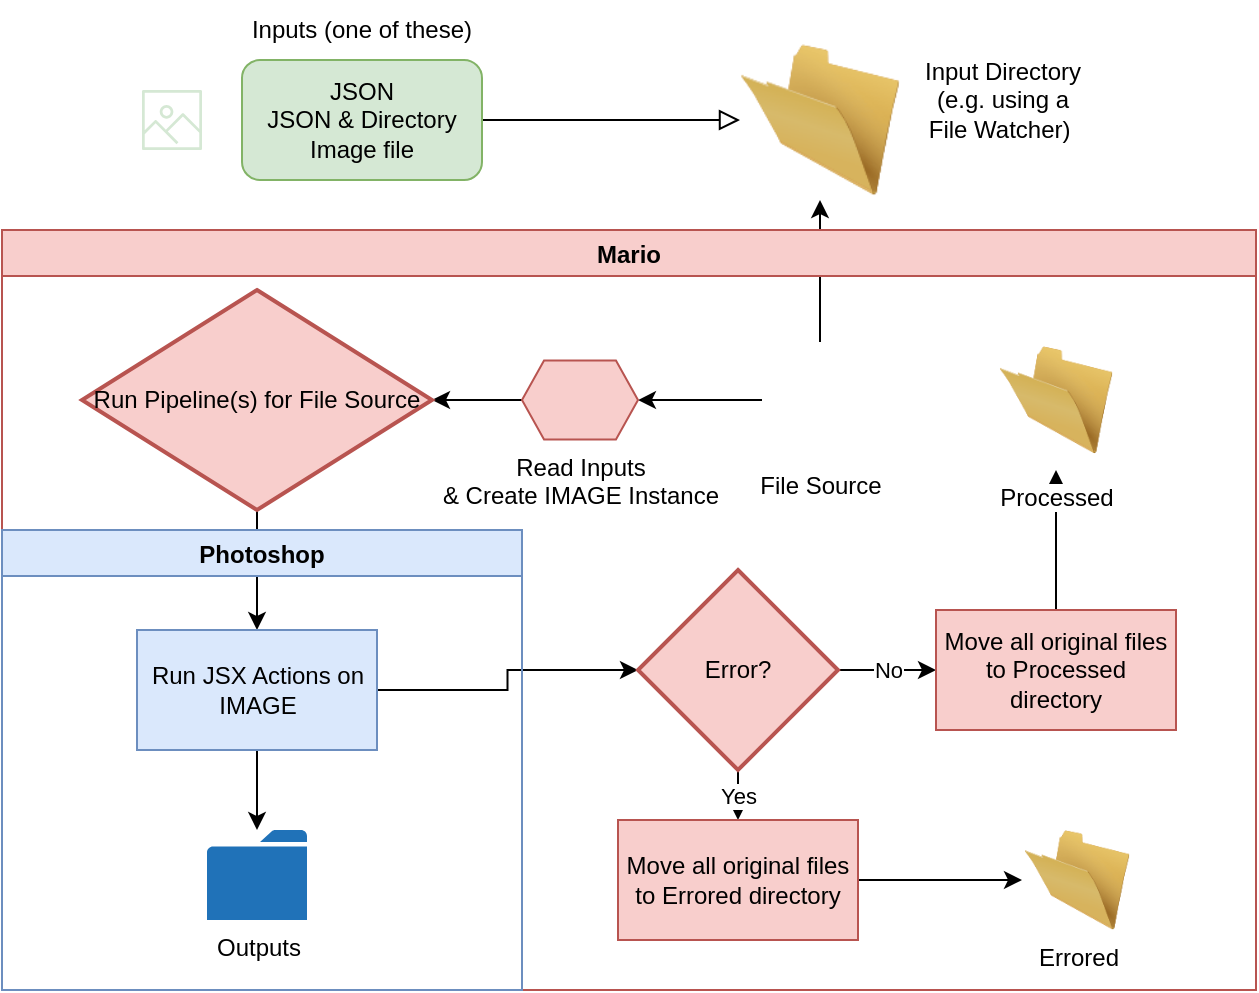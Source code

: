 <mxfile version="13.6.2" type="device"><diagram id="C5RBs43oDa-KdzZeNtuy" name="Page-1"><mxGraphModel dx="1127" dy="522" grid="1" gridSize="10" guides="1" tooltips="1" connect="1" arrows="1" fold="1" page="1" pageScale="1" pageWidth="827" pageHeight="1169" math="0" shadow="0"><root><mxCell id="WIyWlLk6GJQsqaUBKTNV-0"/><mxCell id="WIyWlLk6GJQsqaUBKTNV-1" parent="WIyWlLk6GJQsqaUBKTNV-0"/><mxCell id="WIyWlLk6GJQsqaUBKTNV-2" value="" style="rounded=0;html=1;jettySize=auto;orthogonalLoop=1;fontSize=11;endArrow=block;endFill=0;endSize=8;strokeWidth=1;shadow=0;labelBackgroundColor=none;edgeStyle=orthogonalEdgeStyle;entryX=0;entryY=0.5;entryDx=0;entryDy=0;" parent="WIyWlLk6GJQsqaUBKTNV-1" source="WIyWlLk6GJQsqaUBKTNV-3" target="B9l8PpWG-eFMJfD_8feA-0" edge="1"><mxGeometry relative="1" as="geometry"/></mxCell><mxCell id="WIyWlLk6GJQsqaUBKTNV-3" value="JSON&lt;br&gt;JSON &amp;amp; Directory&lt;br&gt;Image file" style="rounded=1;whiteSpace=wrap;html=1;fontSize=12;glass=0;strokeWidth=1;shadow=0;fillColor=#d5e8d4;strokeColor=#82b366;" parent="WIyWlLk6GJQsqaUBKTNV-1" vertex="1"><mxGeometry x="220" y="45" width="120" height="60" as="geometry"/></mxCell><mxCell id="B9l8PpWG-eFMJfD_8feA-0" value="" style="image;html=1;labelBackgroundColor=#ffffff;image=img/lib/clip_art/general/Empty_Folder_128x128.png" parent="WIyWlLk6GJQsqaUBKTNV-1" vertex="1"><mxGeometry x="469" y="35" width="80" height="80" as="geometry"/></mxCell><mxCell id="B9l8PpWG-eFMJfD_8feA-4" value="" style="edgeStyle=orthogonalEdgeStyle;rounded=0;orthogonalLoop=1;jettySize=auto;html=1;" parent="WIyWlLk6GJQsqaUBKTNV-1" source="B9l8PpWG-eFMJfD_8feA-2" target="B9l8PpWG-eFMJfD_8feA-0" edge="1"><mxGeometry relative="1" as="geometry"/></mxCell><mxCell id="B9l8PpWG-eFMJfD_8feA-5" value="" style="outlineConnect=0;fillColor=#d5e8d4;strokeColor=#82b366;dashed=0;verticalLabelPosition=bottom;verticalAlign=top;align=center;html=1;fontSize=12;fontStyle=0;aspect=fixed;pointerEvents=1;shape=mxgraph.aws4.container_registry_image;" parent="WIyWlLk6GJQsqaUBKTNV-1" vertex="1"><mxGeometry x="170" y="60" width="30" height="30" as="geometry"/></mxCell><mxCell id="B9l8PpWG-eFMJfD_8feA-6" value="Mario" style="swimlane;fillColor=#f8cecc;strokeColor=#b85450;gradientColor=none;swimlaneFillColor=none;" parent="WIyWlLk6GJQsqaUBKTNV-1" vertex="1"><mxGeometry x="100" y="130" width="627" height="380" as="geometry"/></mxCell><mxCell id="B9l8PpWG-eFMJfD_8feA-8" value="" style="edgeStyle=orthogonalEdgeStyle;rounded=0;orthogonalLoop=1;jettySize=auto;html=1;" parent="B9l8PpWG-eFMJfD_8feA-6" source="B9l8PpWG-eFMJfD_8feA-2" target="B9l8PpWG-eFMJfD_8feA-7" edge="1"><mxGeometry relative="1" as="geometry"/></mxCell><mxCell id="B9l8PpWG-eFMJfD_8feA-2" value="File Source" style="shape=image;html=1;verticalAlign=top;verticalLabelPosition=bottom;labelBackgroundColor=#ffffff;imageAspect=0;aspect=fixed;image=https://cdn2.iconfinder.com/data/icons/pittogrammi/142/61-128.png;imageBackground=#ffffff;" parent="B9l8PpWG-eFMJfD_8feA-6" vertex="1"><mxGeometry x="380" y="56" width="58" height="58" as="geometry"/></mxCell><mxCell id="B9l8PpWG-eFMJfD_8feA-10" value="" style="edgeStyle=orthogonalEdgeStyle;rounded=0;orthogonalLoop=1;jettySize=auto;html=1;" parent="B9l8PpWG-eFMJfD_8feA-6" source="B9l8PpWG-eFMJfD_8feA-7" target="B9l8PpWG-eFMJfD_8feA-9" edge="1"><mxGeometry relative="1" as="geometry"/></mxCell><mxCell id="B9l8PpWG-eFMJfD_8feA-7" value="Read Inputs &lt;br&gt;&amp;amp; Create IMAGE Instance" style="verticalLabelPosition=bottom;verticalAlign=top;html=1;shape=hexagon;perimeter=hexagonPerimeter2;arcSize=6;size=0.19;fillColor=#f8cecc;strokeColor=#b85450;" parent="B9l8PpWG-eFMJfD_8feA-6" vertex="1"><mxGeometry x="260" y="65.25" width="58" height="39.5" as="geometry"/></mxCell><mxCell id="B9l8PpWG-eFMJfD_8feA-13" value="" style="edgeStyle=orthogonalEdgeStyle;rounded=0;orthogonalLoop=1;jettySize=auto;html=1;" parent="B9l8PpWG-eFMJfD_8feA-6" source="B9l8PpWG-eFMJfD_8feA-9" target="B9l8PpWG-eFMJfD_8feA-11" edge="1"><mxGeometry relative="1" as="geometry"/></mxCell><mxCell id="B9l8PpWG-eFMJfD_8feA-9" value="Run Pipeline(s) for File Source" style="strokeWidth=2;html=1;shape=mxgraph.flowchart.decision;whiteSpace=wrap;fillColor=#f8cecc;strokeColor=#b85450;" parent="B9l8PpWG-eFMJfD_8feA-6" vertex="1"><mxGeometry x="40" y="30" width="175" height="110" as="geometry"/></mxCell><mxCell id="B9l8PpWG-eFMJfD_8feA-15" value="" style="edgeStyle=orthogonalEdgeStyle;rounded=0;orthogonalLoop=1;jettySize=auto;html=1;" parent="B9l8PpWG-eFMJfD_8feA-6" source="B9l8PpWG-eFMJfD_8feA-11" target="B9l8PpWG-eFMJfD_8feA-14" edge="1"><mxGeometry relative="1" as="geometry"/></mxCell><mxCell id="B9l8PpWG-eFMJfD_8feA-19" value="Yes" style="edgeStyle=orthogonalEdgeStyle;rounded=0;orthogonalLoop=1;jettySize=auto;html=1;exitX=0.5;exitY=1;exitDx=0;exitDy=0;exitPerimeter=0;entryX=0.5;entryY=0;entryDx=0;entryDy=0;" parent="B9l8PpWG-eFMJfD_8feA-6" source="B9l8PpWG-eFMJfD_8feA-14" target="B9l8PpWG-eFMJfD_8feA-17" edge="1"><mxGeometry relative="1" as="geometry"/></mxCell><mxCell id="B9l8PpWG-eFMJfD_8feA-21" value="No" style="edgeStyle=orthogonalEdgeStyle;rounded=0;orthogonalLoop=1;jettySize=auto;html=1;" parent="B9l8PpWG-eFMJfD_8feA-6" source="B9l8PpWG-eFMJfD_8feA-14" target="B9l8PpWG-eFMJfD_8feA-20" edge="1"><mxGeometry relative="1" as="geometry"/></mxCell><mxCell id="B9l8PpWG-eFMJfD_8feA-14" value="Error?" style="strokeWidth=2;html=1;shape=mxgraph.flowchart.decision;whiteSpace=wrap;fillColor=#f8cecc;strokeColor=#b85450;" parent="B9l8PpWG-eFMJfD_8feA-6" vertex="1"><mxGeometry x="318" y="170" width="100" height="100" as="geometry"/></mxCell><mxCell id="B9l8PpWG-eFMJfD_8feA-16" value="Errored" style="image;html=1;labelBackgroundColor=#ffffff;image=img/lib/clip_art/general/Empty_Folder_128x128.png;gradientColor=none;" parent="B9l8PpWG-eFMJfD_8feA-6" vertex="1"><mxGeometry x="510" y="300" width="55" height="50" as="geometry"/></mxCell><mxCell id="B9l8PpWG-eFMJfD_8feA-18" value="" style="edgeStyle=orthogonalEdgeStyle;rounded=0;orthogonalLoop=1;jettySize=auto;html=1;" parent="B9l8PpWG-eFMJfD_8feA-6" source="B9l8PpWG-eFMJfD_8feA-17" target="B9l8PpWG-eFMJfD_8feA-16" edge="1"><mxGeometry relative="1" as="geometry"/></mxCell><mxCell id="B9l8PpWG-eFMJfD_8feA-17" value="Move all original files to Errored directory" style="rounded=0;whiteSpace=wrap;html=1;fillColor=#f8cecc;strokeColor=#b85450;" parent="B9l8PpWG-eFMJfD_8feA-6" vertex="1"><mxGeometry x="308" y="295" width="120" height="60" as="geometry"/></mxCell><mxCell id="B9l8PpWG-eFMJfD_8feA-24" value="" style="edgeStyle=orthogonalEdgeStyle;rounded=0;orthogonalLoop=1;jettySize=auto;html=1;" parent="B9l8PpWG-eFMJfD_8feA-6" source="B9l8PpWG-eFMJfD_8feA-20" target="B9l8PpWG-eFMJfD_8feA-23" edge="1"><mxGeometry relative="1" as="geometry"/></mxCell><mxCell id="B9l8PpWG-eFMJfD_8feA-20" value="Move all original files to Processed directory" style="rounded=0;whiteSpace=wrap;html=1;fillColor=#f8cecc;strokeColor=#b85450;" parent="B9l8PpWG-eFMJfD_8feA-6" vertex="1"><mxGeometry x="467" y="190" width="120" height="60" as="geometry"/></mxCell><mxCell id="B9l8PpWG-eFMJfD_8feA-23" value="Processed" style="image;html=1;labelBackgroundColor=#ffffff;image=img/lib/clip_art/general/Empty_Folder_128x128.png;gradientColor=none;" parent="B9l8PpWG-eFMJfD_8feA-6" vertex="1"><mxGeometry x="498.5" y="50" width="57" height="70" as="geometry"/></mxCell><mxCell id="B9l8PpWG-eFMJfD_8feA-25" value="Photoshop" style="swimlane;fillColor=#dae8fc;strokeColor=#6c8ebf;" parent="B9l8PpWG-eFMJfD_8feA-6" vertex="1"><mxGeometry y="150" width="260" height="230" as="geometry"/></mxCell><mxCell id="B9l8PpWG-eFMJfD_8feA-38" value="" style="edgeStyle=orthogonalEdgeStyle;rounded=0;orthogonalLoop=1;jettySize=auto;html=1;fontColor=#40FF59;" parent="B9l8PpWG-eFMJfD_8feA-25" source="B9l8PpWG-eFMJfD_8feA-11" target="B9l8PpWG-eFMJfD_8feA-32" edge="1"><mxGeometry relative="1" as="geometry"/></mxCell><mxCell id="B9l8PpWG-eFMJfD_8feA-11" value="Run JSX Actions on IMAGE" style="rounded=0;whiteSpace=wrap;html=1;fillColor=#dae8fc;strokeColor=#6c8ebf;" parent="B9l8PpWG-eFMJfD_8feA-25" vertex="1"><mxGeometry x="67.5" y="50" width="120" height="60" as="geometry"/></mxCell><mxCell id="B9l8PpWG-eFMJfD_8feA-32" value="&lt;font color=&quot;#000000&quot;&gt;Outputs&lt;/font&gt;" style="pointerEvents=1;shadow=0;dashed=0;html=1;strokeColor=none;labelPosition=center;verticalLabelPosition=bottom;verticalAlign=top;outlineConnect=0;align=center;shape=mxgraph.office.concepts.folder;fillColor=#2072B8;fontColor=#40FF59;" parent="B9l8PpWG-eFMJfD_8feA-25" vertex="1"><mxGeometry x="102.5" y="150" width="50" height="45" as="geometry"/></mxCell><mxCell id="rmYSe18xiQr0UOZNDX2y-0" value="Inputs (one of these)" style="text;html=1;strokeColor=none;fillColor=none;align=center;verticalAlign=middle;whiteSpace=wrap;rounded=0;" vertex="1" parent="WIyWlLk6GJQsqaUBKTNV-1"><mxGeometry x="220" y="15" width="120" height="30" as="geometry"/></mxCell><mxCell id="rmYSe18xiQr0UOZNDX2y-1" value="Input Directory (e.g. using a File Watcher)&amp;nbsp;" style="text;html=1;strokeColor=none;fillColor=none;align=center;verticalAlign=middle;whiteSpace=wrap;rounded=0;" vertex="1" parent="WIyWlLk6GJQsqaUBKTNV-1"><mxGeometry x="560" y="30" width="81" height="70" as="geometry"/></mxCell></root></mxGraphModel></diagram></mxfile>